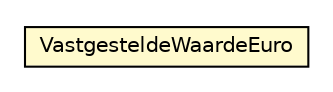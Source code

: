 #!/usr/local/bin/dot
#
# Class diagram 
# Generated by UMLGraph version R5_6-24-gf6e263 (http://www.umlgraph.org/)
#

digraph G {
	edge [fontname="Helvetica",fontsize=10,labelfontname="Helvetica",labelfontsize=10];
	node [fontname="Helvetica",fontsize=10,shape=plaintext];
	nodesep=0.25;
	ranksep=0.5;
	// nl.egem.stuf.sector.bg._0204.WOZFund.VastgesteldeWaardeEuro
	c247100 [label=<<table title="nl.egem.stuf.sector.bg._0204.WOZFund.VastgesteldeWaardeEuro" border="0" cellborder="1" cellspacing="0" cellpadding="2" port="p" bgcolor="lemonChiffon" href="./WOZFund.VastgesteldeWaardeEuro.html">
		<tr><td><table border="0" cellspacing="0" cellpadding="1">
<tr><td align="center" balign="center"> VastgesteldeWaardeEuro </td></tr>
		</table></td></tr>
		</table>>, URL="./WOZFund.VastgesteldeWaardeEuro.html", fontname="Helvetica", fontcolor="black", fontsize=10.0];
}

